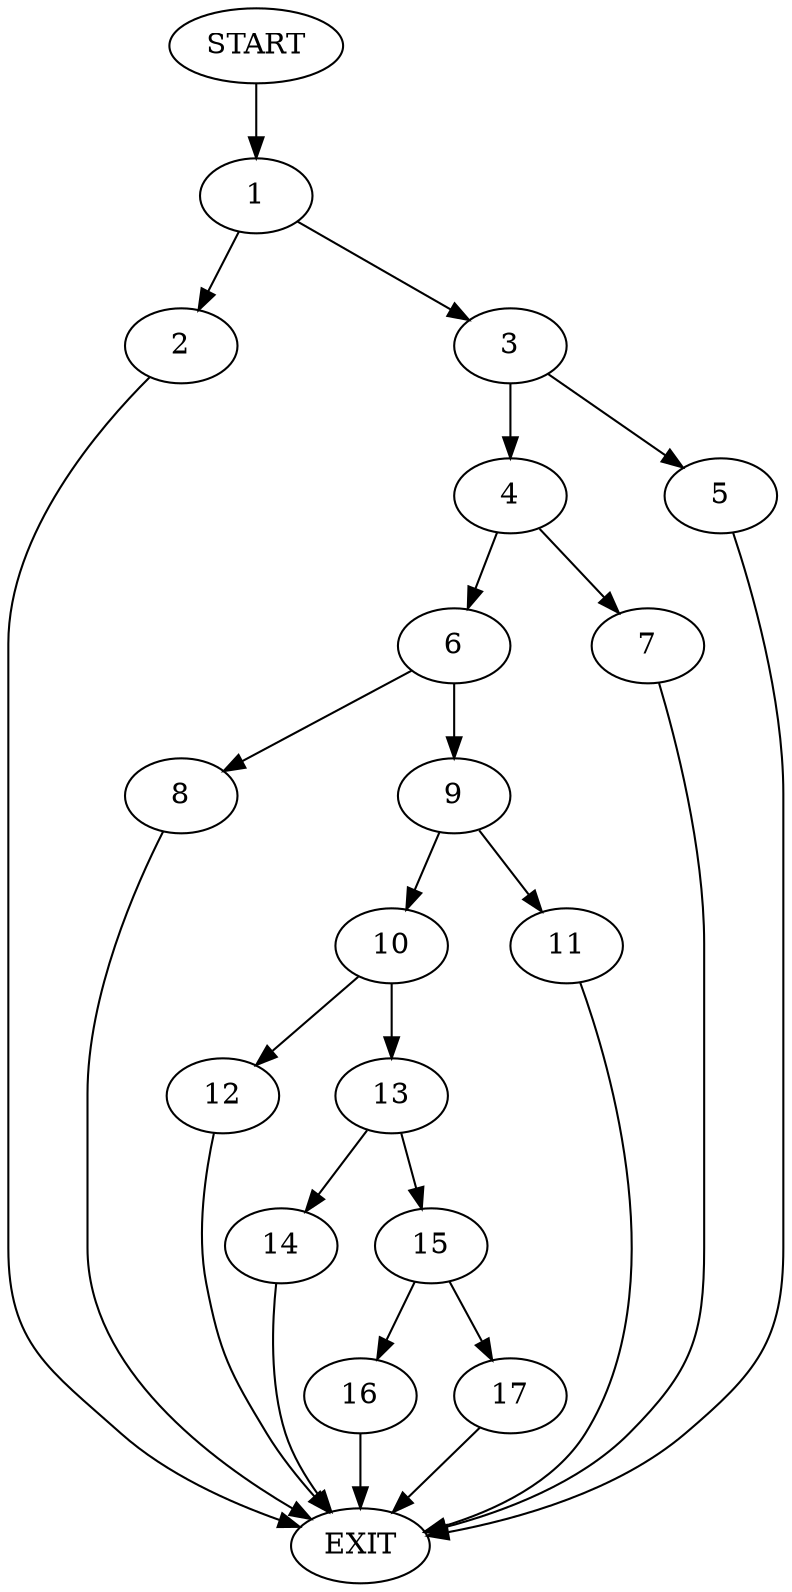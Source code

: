 digraph {
0 [label="START"]
18 [label="EXIT"]
0 -> 1
1 -> 2
1 -> 3
2 -> 18
3 -> 4
3 -> 5
5 -> 18
4 -> 6
4 -> 7
7 -> 18
6 -> 8
6 -> 9
9 -> 10
9 -> 11
8 -> 18
11 -> 18
10 -> 12
10 -> 13
12 -> 18
13 -> 14
13 -> 15
14 -> 18
15 -> 16
15 -> 17
17 -> 18
16 -> 18
}
